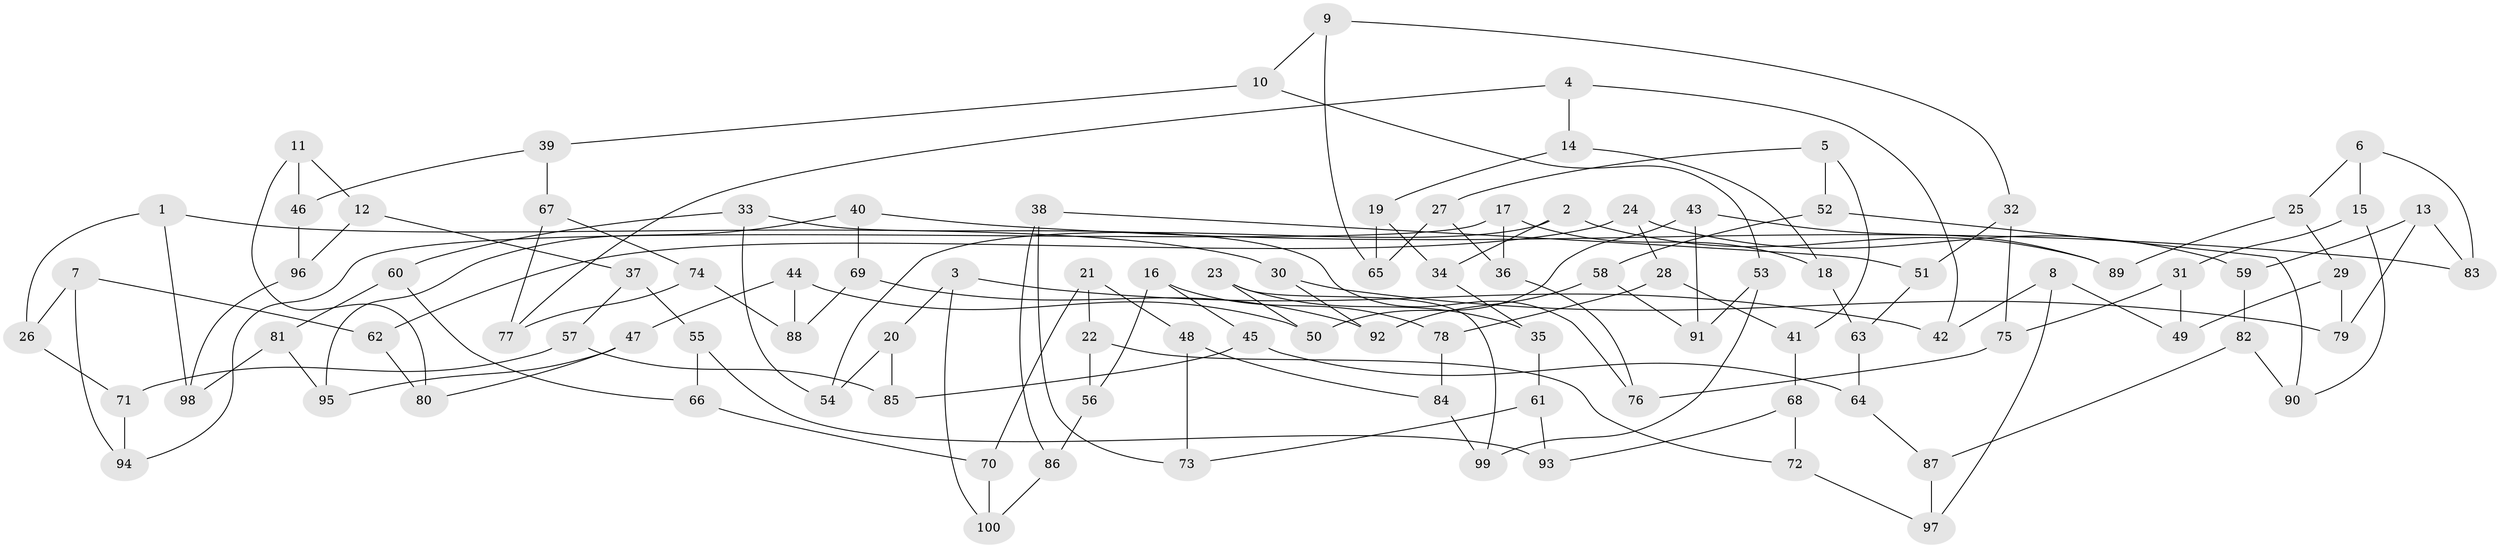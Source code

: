 // Generated by graph-tools (version 1.1) at 2025/11/02/21/25 10:11:15]
// undirected, 100 vertices, 150 edges
graph export_dot {
graph [start="1"]
  node [color=gray90,style=filled];
  1;
  2;
  3;
  4;
  5;
  6;
  7;
  8;
  9;
  10;
  11;
  12;
  13;
  14;
  15;
  16;
  17;
  18;
  19;
  20;
  21;
  22;
  23;
  24;
  25;
  26;
  27;
  28;
  29;
  30;
  31;
  32;
  33;
  34;
  35;
  36;
  37;
  38;
  39;
  40;
  41;
  42;
  43;
  44;
  45;
  46;
  47;
  48;
  49;
  50;
  51;
  52;
  53;
  54;
  55;
  56;
  57;
  58;
  59;
  60;
  61;
  62;
  63;
  64;
  65;
  66;
  67;
  68;
  69;
  70;
  71;
  72;
  73;
  74;
  75;
  76;
  77;
  78;
  79;
  80;
  81;
  82;
  83;
  84;
  85;
  86;
  87;
  88;
  89;
  90;
  91;
  92;
  93;
  94;
  95;
  96;
  97;
  98;
  99;
  100;
  1 -- 30;
  1 -- 98;
  1 -- 26;
  2 -- 34;
  2 -- 89;
  2 -- 54;
  3 -- 20;
  3 -- 42;
  3 -- 100;
  4 -- 77;
  4 -- 42;
  4 -- 14;
  5 -- 52;
  5 -- 41;
  5 -- 27;
  6 -- 83;
  6 -- 15;
  6 -- 25;
  7 -- 62;
  7 -- 94;
  7 -- 26;
  8 -- 97;
  8 -- 49;
  8 -- 42;
  9 -- 32;
  9 -- 65;
  9 -- 10;
  10 -- 53;
  10 -- 39;
  11 -- 80;
  11 -- 46;
  11 -- 12;
  12 -- 37;
  12 -- 96;
  13 -- 79;
  13 -- 83;
  13 -- 59;
  14 -- 18;
  14 -- 19;
  15 -- 90;
  15 -- 31;
  16 -- 56;
  16 -- 78;
  16 -- 45;
  17 -- 18;
  17 -- 36;
  17 -- 94;
  18 -- 63;
  19 -- 65;
  19 -- 34;
  20 -- 54;
  20 -- 85;
  21 -- 22;
  21 -- 70;
  21 -- 48;
  22 -- 56;
  22 -- 72;
  23 -- 99;
  23 -- 50;
  23 -- 35;
  24 -- 62;
  24 -- 28;
  24 -- 59;
  25 -- 89;
  25 -- 29;
  26 -- 71;
  27 -- 65;
  27 -- 36;
  28 -- 41;
  28 -- 78;
  29 -- 49;
  29 -- 79;
  30 -- 92;
  30 -- 79;
  31 -- 49;
  31 -- 75;
  32 -- 75;
  32 -- 51;
  33 -- 60;
  33 -- 76;
  33 -- 54;
  34 -- 35;
  35 -- 61;
  36 -- 76;
  37 -- 57;
  37 -- 55;
  38 -- 51;
  38 -- 73;
  38 -- 86;
  39 -- 46;
  39 -- 67;
  40 -- 95;
  40 -- 69;
  40 -- 83;
  41 -- 68;
  43 -- 50;
  43 -- 91;
  43 -- 89;
  44 -- 50;
  44 -- 47;
  44 -- 88;
  45 -- 64;
  45 -- 85;
  46 -- 96;
  47 -- 95;
  47 -- 80;
  48 -- 73;
  48 -- 84;
  51 -- 63;
  52 -- 58;
  52 -- 90;
  53 -- 91;
  53 -- 99;
  55 -- 93;
  55 -- 66;
  56 -- 86;
  57 -- 85;
  57 -- 71;
  58 -- 92;
  58 -- 91;
  59 -- 82;
  60 -- 66;
  60 -- 81;
  61 -- 73;
  61 -- 93;
  62 -- 80;
  63 -- 64;
  64 -- 87;
  66 -- 70;
  67 -- 77;
  67 -- 74;
  68 -- 72;
  68 -- 93;
  69 -- 88;
  69 -- 92;
  70 -- 100;
  71 -- 94;
  72 -- 97;
  74 -- 88;
  74 -- 77;
  75 -- 76;
  78 -- 84;
  81 -- 95;
  81 -- 98;
  82 -- 87;
  82 -- 90;
  84 -- 99;
  86 -- 100;
  87 -- 97;
  96 -- 98;
}
